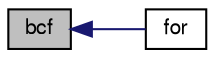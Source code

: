 digraph "bcf"
{
  bgcolor="transparent";
  edge [fontname="FreeSans",fontsize="10",labelfontname="FreeSans",labelfontsize="10"];
  node [fontname="FreeSans",fontsize="10",shape=record];
  rankdir="LR";
  Node2766 [label="bcf",height=0.2,width=0.4,color="black", fillcolor="grey75", style="filled", fontcolor="black"];
  Node2766 -> Node2767 [dir="back",color="midnightblue",fontsize="10",style="solid",fontname="FreeSans"];
  Node2767 [label="for",height=0.2,width=0.4,color="black",URL="$a17900.html#ad479eb5a9201d048935c6e155ab02e8a"];
}
